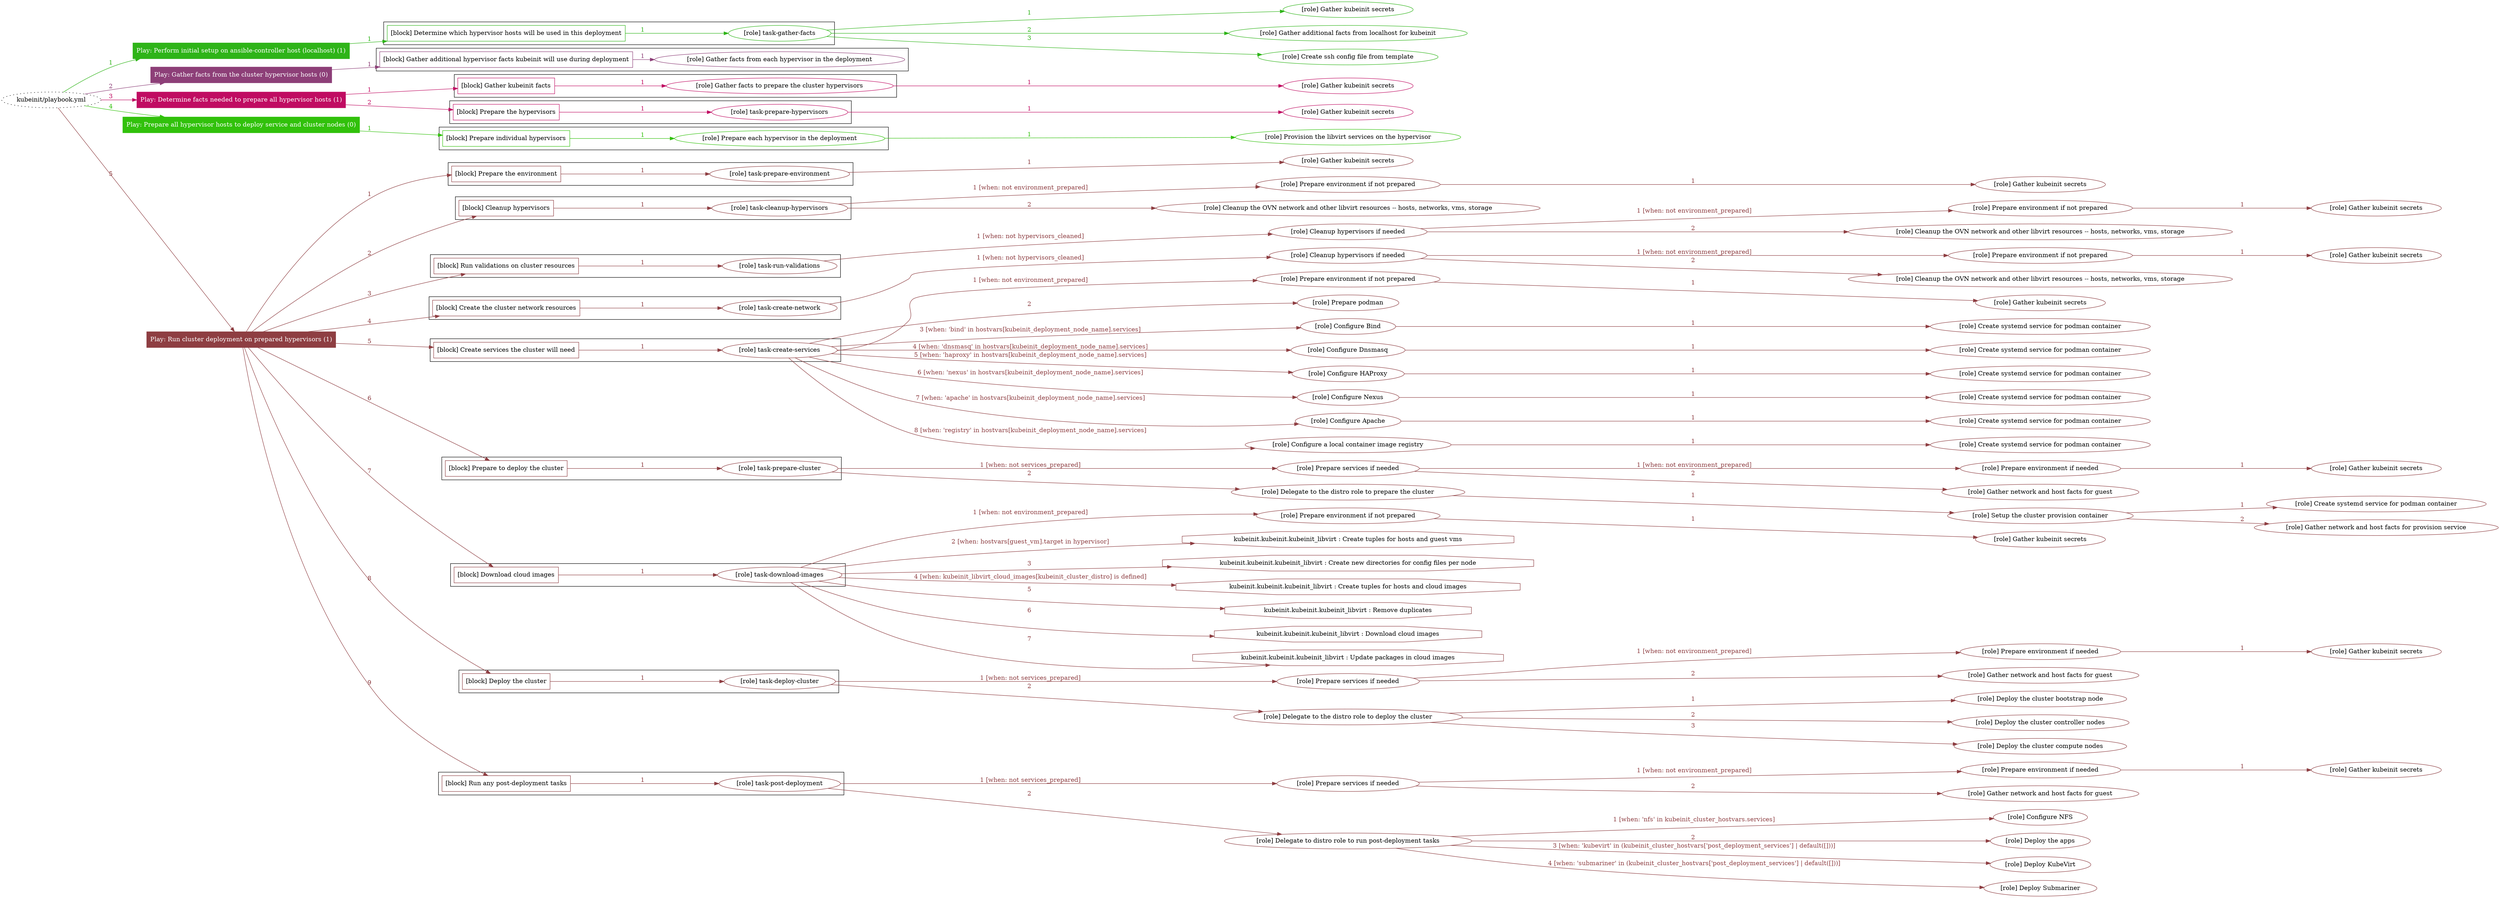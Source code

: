digraph {
	graph [concentrate=true ordering=in rankdir=LR ratio=fill]
	edge [esep=5 sep=10]
	"kubeinit/playbook.yml" [URL="/home/runner/work/kubeinit/kubeinit/kubeinit/playbook.yml" id=playbook_b3130a34 style=dotted]
	play_0af0657c [label="Play: Perform initial setup on ansible-controller host (localhost) (1)" URL="/home/runner/work/kubeinit/kubeinit/kubeinit/playbook.yml" color="#2eb418" fontcolor="#ffffff" id=play_0af0657c shape=box style=filled tooltip=localhost]
	"kubeinit/playbook.yml" -> play_0af0657c [label="1 " color="#2eb418" fontcolor="#2eb418" id=edge_597866a5 labeltooltip="1 " tooltip="1 "]
	subgraph "Gather kubeinit secrets" {
		role_0f30fd26 [label="[role] Gather kubeinit secrets" URL="/home/runner/.ansible/collections/ansible_collections/kubeinit/kubeinit/roles/kubeinit_prepare/tasks/build_hypervisors_group.yml" color="#2eb418" id=role_0f30fd26 tooltip="Gather kubeinit secrets"]
	}
	subgraph "Gather additional facts from localhost for kubeinit" {
		role_2f7a6922 [label="[role] Gather additional facts from localhost for kubeinit" URL="/home/runner/.ansible/collections/ansible_collections/kubeinit/kubeinit/roles/kubeinit_prepare/tasks/build_hypervisors_group.yml" color="#2eb418" id=role_2f7a6922 tooltip="Gather additional facts from localhost for kubeinit"]
	}
	subgraph "Create ssh config file from template" {
		role_49b94e0c [label="[role] Create ssh config file from template" URL="/home/runner/.ansible/collections/ansible_collections/kubeinit/kubeinit/roles/kubeinit_prepare/tasks/build_hypervisors_group.yml" color="#2eb418" id=role_49b94e0c tooltip="Create ssh config file from template"]
	}
	subgraph "task-gather-facts" {
		role_8532ee69 [label="[role] task-gather-facts" URL="/home/runner/work/kubeinit/kubeinit/kubeinit/playbook.yml" color="#2eb418" id=role_8532ee69 tooltip="task-gather-facts"]
		role_8532ee69 -> role_0f30fd26 [label="1 " color="#2eb418" fontcolor="#2eb418" id=edge_c4d5879e labeltooltip="1 " tooltip="1 "]
		role_8532ee69 -> role_2f7a6922 [label="2 " color="#2eb418" fontcolor="#2eb418" id=edge_60206c04 labeltooltip="2 " tooltip="2 "]
		role_8532ee69 -> role_49b94e0c [label="3 " color="#2eb418" fontcolor="#2eb418" id=edge_dd8685fa labeltooltip="3 " tooltip="3 "]
	}
	subgraph "Play: Perform initial setup on ansible-controller host (localhost) (1)" {
		play_0af0657c -> block_23bbd742 [label=1 color="#2eb418" fontcolor="#2eb418" id=edge_716fdcf0 labeltooltip=1 tooltip=1]
		subgraph cluster_block_23bbd742 {
			block_23bbd742 [label="[block] Determine which hypervisor hosts will be used in this deployment" URL="/home/runner/work/kubeinit/kubeinit/kubeinit/playbook.yml" color="#2eb418" id=block_23bbd742 labeltooltip="Determine which hypervisor hosts will be used in this deployment" shape=box tooltip="Determine which hypervisor hosts will be used in this deployment"]
			block_23bbd742 -> role_8532ee69 [label="1 " color="#2eb418" fontcolor="#2eb418" id=edge_65e6b454 labeltooltip="1 " tooltip="1 "]
		}
	}
	play_32181880 [label="Play: Gather facts from the cluster hypervisor hosts (0)" URL="/home/runner/work/kubeinit/kubeinit/kubeinit/playbook.yml" color="#8d3f78" fontcolor="#ffffff" id=play_32181880 shape=box style=filled tooltip="Play: Gather facts from the cluster hypervisor hosts (0)"]
	"kubeinit/playbook.yml" -> play_32181880 [label="2 " color="#8d3f78" fontcolor="#8d3f78" id=edge_7d4611d8 labeltooltip="2 " tooltip="2 "]
	subgraph "Gather facts from each hypervisor in the deployment" {
		role_6519c4ef [label="[role] Gather facts from each hypervisor in the deployment" URL="/home/runner/work/kubeinit/kubeinit/kubeinit/playbook.yml" color="#8d3f78" id=role_6519c4ef tooltip="Gather facts from each hypervisor in the deployment"]
	}
	subgraph "Play: Gather facts from the cluster hypervisor hosts (0)" {
		play_32181880 -> block_c1af0745 [label=1 color="#8d3f78" fontcolor="#8d3f78" id=edge_ec1a65cc labeltooltip=1 tooltip=1]
		subgraph cluster_block_c1af0745 {
			block_c1af0745 [label="[block] Gather additional hypervisor facts kubeinit will use during deployment" URL="/home/runner/work/kubeinit/kubeinit/kubeinit/playbook.yml" color="#8d3f78" id=block_c1af0745 labeltooltip="Gather additional hypervisor facts kubeinit will use during deployment" shape=box tooltip="Gather additional hypervisor facts kubeinit will use during deployment"]
			block_c1af0745 -> role_6519c4ef [label="1 " color="#8d3f78" fontcolor="#8d3f78" id=edge_8c2d2a55 labeltooltip="1 " tooltip="1 "]
		}
	}
	play_4714c52c [label="Play: Determine facts needed to prepare all hypervisor hosts (1)" URL="/home/runner/work/kubeinit/kubeinit/kubeinit/playbook.yml" color="#c00c62" fontcolor="#ffffff" id=play_4714c52c shape=box style=filled tooltip=localhost]
	"kubeinit/playbook.yml" -> play_4714c52c [label="3 " color="#c00c62" fontcolor="#c00c62" id=edge_c0df793c labeltooltip="3 " tooltip="3 "]
	subgraph "Gather kubeinit secrets" {
		role_348aed49 [label="[role] Gather kubeinit secrets" URL="/home/runner/.ansible/collections/ansible_collections/kubeinit/kubeinit/roles/kubeinit_prepare/tasks/gather_kubeinit_facts.yml" color="#c00c62" id=role_348aed49 tooltip="Gather kubeinit secrets"]
	}
	subgraph "Gather facts to prepare the cluster hypervisors" {
		role_c9ccd4f3 [label="[role] Gather facts to prepare the cluster hypervisors" URL="/home/runner/work/kubeinit/kubeinit/kubeinit/playbook.yml" color="#c00c62" id=role_c9ccd4f3 tooltip="Gather facts to prepare the cluster hypervisors"]
		role_c9ccd4f3 -> role_348aed49 [label="1 " color="#c00c62" fontcolor="#c00c62" id=edge_b076c130 labeltooltip="1 " tooltip="1 "]
	}
	subgraph "Gather kubeinit secrets" {
		role_68035bec [label="[role] Gather kubeinit secrets" URL="/home/runner/.ansible/collections/ansible_collections/kubeinit/kubeinit/roles/kubeinit_prepare/tasks/gather_kubeinit_facts.yml" color="#c00c62" id=role_68035bec tooltip="Gather kubeinit secrets"]
	}
	subgraph "task-prepare-hypervisors" {
		role_b3e7b8cc [label="[role] task-prepare-hypervisors" URL="/home/runner/work/kubeinit/kubeinit/kubeinit/playbook.yml" color="#c00c62" id=role_b3e7b8cc tooltip="task-prepare-hypervisors"]
		role_b3e7b8cc -> role_68035bec [label="1 " color="#c00c62" fontcolor="#c00c62" id=edge_6169520d labeltooltip="1 " tooltip="1 "]
	}
	subgraph "Play: Determine facts needed to prepare all hypervisor hosts (1)" {
		play_4714c52c -> block_4c7312d0 [label=1 color="#c00c62" fontcolor="#c00c62" id=edge_8527beb1 labeltooltip=1 tooltip=1]
		subgraph cluster_block_4c7312d0 {
			block_4c7312d0 [label="[block] Gather kubeinit facts" URL="/home/runner/work/kubeinit/kubeinit/kubeinit/playbook.yml" color="#c00c62" id=block_4c7312d0 labeltooltip="Gather kubeinit facts" shape=box tooltip="Gather kubeinit facts"]
			block_4c7312d0 -> role_c9ccd4f3 [label="1 " color="#c00c62" fontcolor="#c00c62" id=edge_970a3434 labeltooltip="1 " tooltip="1 "]
		}
		play_4714c52c -> block_d7180247 [label=2 color="#c00c62" fontcolor="#c00c62" id=edge_70b7baf6 labeltooltip=2 tooltip=2]
		subgraph cluster_block_d7180247 {
			block_d7180247 [label="[block] Prepare the hypervisors" URL="/home/runner/work/kubeinit/kubeinit/kubeinit/playbook.yml" color="#c00c62" id=block_d7180247 labeltooltip="Prepare the hypervisors" shape=box tooltip="Prepare the hypervisors"]
			block_d7180247 -> role_b3e7b8cc [label="1 " color="#c00c62" fontcolor="#c00c62" id=edge_b661a0e3 labeltooltip="1 " tooltip="1 "]
		}
	}
	play_1dd97160 [label="Play: Prepare all hypervisor hosts to deploy service and cluster nodes (0)" URL="/home/runner/work/kubeinit/kubeinit/kubeinit/playbook.yml" color="#31c10b" fontcolor="#ffffff" id=play_1dd97160 shape=box style=filled tooltip="Play: Prepare all hypervisor hosts to deploy service and cluster nodes (0)"]
	"kubeinit/playbook.yml" -> play_1dd97160 [label="4 " color="#31c10b" fontcolor="#31c10b" id=edge_a74164a0 labeltooltip="4 " tooltip="4 "]
	subgraph "Provision the libvirt services on the hypervisor" {
		role_bb404f04 [label="[role] Provision the libvirt services on the hypervisor" URL="/home/runner/.ansible/collections/ansible_collections/kubeinit/kubeinit/roles/kubeinit_prepare/tasks/prepare_hypervisor.yml" color="#31c10b" id=role_bb404f04 tooltip="Provision the libvirt services on the hypervisor"]
	}
	subgraph "Prepare each hypervisor in the deployment" {
		role_95328de0 [label="[role] Prepare each hypervisor in the deployment" URL="/home/runner/work/kubeinit/kubeinit/kubeinit/playbook.yml" color="#31c10b" id=role_95328de0 tooltip="Prepare each hypervisor in the deployment"]
		role_95328de0 -> role_bb404f04 [label="1 " color="#31c10b" fontcolor="#31c10b" id=edge_92580766 labeltooltip="1 " tooltip="1 "]
	}
	subgraph "Play: Prepare all hypervisor hosts to deploy service and cluster nodes (0)" {
		play_1dd97160 -> block_ed40b846 [label=1 color="#31c10b" fontcolor="#31c10b" id=edge_08dc3089 labeltooltip=1 tooltip=1]
		subgraph cluster_block_ed40b846 {
			block_ed40b846 [label="[block] Prepare individual hypervisors" URL="/home/runner/work/kubeinit/kubeinit/kubeinit/playbook.yml" color="#31c10b" id=block_ed40b846 labeltooltip="Prepare individual hypervisors" shape=box tooltip="Prepare individual hypervisors"]
			block_ed40b846 -> role_95328de0 [label="1 " color="#31c10b" fontcolor="#31c10b" id=edge_d58c0745 labeltooltip="1 " tooltip="1 "]
		}
	}
	play_1d27b175 [label="Play: Run cluster deployment on prepared hypervisors (1)" URL="/home/runner/work/kubeinit/kubeinit/kubeinit/playbook.yml" color="#8e3e42" fontcolor="#ffffff" id=play_1d27b175 shape=box style=filled tooltip=localhost]
	"kubeinit/playbook.yml" -> play_1d27b175 [label="5 " color="#8e3e42" fontcolor="#8e3e42" id=edge_23236728 labeltooltip="5 " tooltip="5 "]
	subgraph "Gather kubeinit secrets" {
		role_685b1cc0 [label="[role] Gather kubeinit secrets" URL="/home/runner/.ansible/collections/ansible_collections/kubeinit/kubeinit/roles/kubeinit_prepare/tasks/gather_kubeinit_facts.yml" color="#8e3e42" id=role_685b1cc0 tooltip="Gather kubeinit secrets"]
	}
	subgraph "task-prepare-environment" {
		role_8e852e61 [label="[role] task-prepare-environment" URL="/home/runner/work/kubeinit/kubeinit/kubeinit/playbook.yml" color="#8e3e42" id=role_8e852e61 tooltip="task-prepare-environment"]
		role_8e852e61 -> role_685b1cc0 [label="1 " color="#8e3e42" fontcolor="#8e3e42" id=edge_e1c5bd26 labeltooltip="1 " tooltip="1 "]
	}
	subgraph "Gather kubeinit secrets" {
		role_f1f1ee1c [label="[role] Gather kubeinit secrets" URL="/home/runner/.ansible/collections/ansible_collections/kubeinit/kubeinit/roles/kubeinit_prepare/tasks/gather_kubeinit_facts.yml" color="#8e3e42" id=role_f1f1ee1c tooltip="Gather kubeinit secrets"]
	}
	subgraph "Prepare environment if not prepared" {
		role_130882fd [label="[role] Prepare environment if not prepared" URL="/home/runner/.ansible/collections/ansible_collections/kubeinit/kubeinit/roles/kubeinit_prepare/tasks/cleanup_hypervisors.yml" color="#8e3e42" id=role_130882fd tooltip="Prepare environment if not prepared"]
		role_130882fd -> role_f1f1ee1c [label="1 " color="#8e3e42" fontcolor="#8e3e42" id=edge_a22bed72 labeltooltip="1 " tooltip="1 "]
	}
	subgraph "Cleanup the OVN network and other libvirt resources -- hosts, networks, vms, storage" {
		role_4d4ccfd5 [label="[role] Cleanup the OVN network and other libvirt resources -- hosts, networks, vms, storage" URL="/home/runner/.ansible/collections/ansible_collections/kubeinit/kubeinit/roles/kubeinit_prepare/tasks/cleanup_hypervisors.yml" color="#8e3e42" id=role_4d4ccfd5 tooltip="Cleanup the OVN network and other libvirt resources -- hosts, networks, vms, storage"]
	}
	subgraph "task-cleanup-hypervisors" {
		role_b41f67bc [label="[role] task-cleanup-hypervisors" URL="/home/runner/work/kubeinit/kubeinit/kubeinit/playbook.yml" color="#8e3e42" id=role_b41f67bc tooltip="task-cleanup-hypervisors"]
		role_b41f67bc -> role_130882fd [label="1 [when: not environment_prepared]" color="#8e3e42" fontcolor="#8e3e42" id=edge_d477da7f labeltooltip="1 [when: not environment_prepared]" tooltip="1 [when: not environment_prepared]"]
		role_b41f67bc -> role_4d4ccfd5 [label="2 " color="#8e3e42" fontcolor="#8e3e42" id=edge_69a2efc3 labeltooltip="2 " tooltip="2 "]
	}
	subgraph "Gather kubeinit secrets" {
		role_e9cb10b6 [label="[role] Gather kubeinit secrets" URL="/home/runner/.ansible/collections/ansible_collections/kubeinit/kubeinit/roles/kubeinit_prepare/tasks/gather_kubeinit_facts.yml" color="#8e3e42" id=role_e9cb10b6 tooltip="Gather kubeinit secrets"]
	}
	subgraph "Prepare environment if not prepared" {
		role_79da5016 [label="[role] Prepare environment if not prepared" URL="/home/runner/.ansible/collections/ansible_collections/kubeinit/kubeinit/roles/kubeinit_prepare/tasks/cleanup_hypervisors.yml" color="#8e3e42" id=role_79da5016 tooltip="Prepare environment if not prepared"]
		role_79da5016 -> role_e9cb10b6 [label="1 " color="#8e3e42" fontcolor="#8e3e42" id=edge_62951243 labeltooltip="1 " tooltip="1 "]
	}
	subgraph "Cleanup the OVN network and other libvirt resources -- hosts, networks, vms, storage" {
		role_19651945 [label="[role] Cleanup the OVN network and other libvirt resources -- hosts, networks, vms, storage" URL="/home/runner/.ansible/collections/ansible_collections/kubeinit/kubeinit/roles/kubeinit_prepare/tasks/cleanup_hypervisors.yml" color="#8e3e42" id=role_19651945 tooltip="Cleanup the OVN network and other libvirt resources -- hosts, networks, vms, storage"]
	}
	subgraph "Cleanup hypervisors if needed" {
		role_287839d8 [label="[role] Cleanup hypervisors if needed" URL="/home/runner/.ansible/collections/ansible_collections/kubeinit/kubeinit/roles/kubeinit_validations/tasks/main.yml" color="#8e3e42" id=role_287839d8 tooltip="Cleanup hypervisors if needed"]
		role_287839d8 -> role_79da5016 [label="1 [when: not environment_prepared]" color="#8e3e42" fontcolor="#8e3e42" id=edge_6f7fe920 labeltooltip="1 [when: not environment_prepared]" tooltip="1 [when: not environment_prepared]"]
		role_287839d8 -> role_19651945 [label="2 " color="#8e3e42" fontcolor="#8e3e42" id=edge_46722836 labeltooltip="2 " tooltip="2 "]
	}
	subgraph "task-run-validations" {
		role_cd085058 [label="[role] task-run-validations" URL="/home/runner/work/kubeinit/kubeinit/kubeinit/playbook.yml" color="#8e3e42" id=role_cd085058 tooltip="task-run-validations"]
		role_cd085058 -> role_287839d8 [label="1 [when: not hypervisors_cleaned]" color="#8e3e42" fontcolor="#8e3e42" id=edge_450c3d16 labeltooltip="1 [when: not hypervisors_cleaned]" tooltip="1 [when: not hypervisors_cleaned]"]
	}
	subgraph "Gather kubeinit secrets" {
		role_e9f942f0 [label="[role] Gather kubeinit secrets" URL="/home/runner/.ansible/collections/ansible_collections/kubeinit/kubeinit/roles/kubeinit_prepare/tasks/gather_kubeinit_facts.yml" color="#8e3e42" id=role_e9f942f0 tooltip="Gather kubeinit secrets"]
	}
	subgraph "Prepare environment if not prepared" {
		role_b2dbfd6f [label="[role] Prepare environment if not prepared" URL="/home/runner/.ansible/collections/ansible_collections/kubeinit/kubeinit/roles/kubeinit_prepare/tasks/cleanup_hypervisors.yml" color="#8e3e42" id=role_b2dbfd6f tooltip="Prepare environment if not prepared"]
		role_b2dbfd6f -> role_e9f942f0 [label="1 " color="#8e3e42" fontcolor="#8e3e42" id=edge_6056b7ed labeltooltip="1 " tooltip="1 "]
	}
	subgraph "Cleanup the OVN network and other libvirt resources -- hosts, networks, vms, storage" {
		role_a6f8ee05 [label="[role] Cleanup the OVN network and other libvirt resources -- hosts, networks, vms, storage" URL="/home/runner/.ansible/collections/ansible_collections/kubeinit/kubeinit/roles/kubeinit_prepare/tasks/cleanup_hypervisors.yml" color="#8e3e42" id=role_a6f8ee05 tooltip="Cleanup the OVN network and other libvirt resources -- hosts, networks, vms, storage"]
	}
	subgraph "Cleanup hypervisors if needed" {
		role_0269eb6f [label="[role] Cleanup hypervisors if needed" URL="/home/runner/.ansible/collections/ansible_collections/kubeinit/kubeinit/roles/kubeinit_libvirt/tasks/create_network.yml" color="#8e3e42" id=role_0269eb6f tooltip="Cleanup hypervisors if needed"]
		role_0269eb6f -> role_b2dbfd6f [label="1 [when: not environment_prepared]" color="#8e3e42" fontcolor="#8e3e42" id=edge_a2b70aa7 labeltooltip="1 [when: not environment_prepared]" tooltip="1 [when: not environment_prepared]"]
		role_0269eb6f -> role_a6f8ee05 [label="2 " color="#8e3e42" fontcolor="#8e3e42" id=edge_7ca83061 labeltooltip="2 " tooltip="2 "]
	}
	subgraph "task-create-network" {
		role_ccef7027 [label="[role] task-create-network" URL="/home/runner/work/kubeinit/kubeinit/kubeinit/playbook.yml" color="#8e3e42" id=role_ccef7027 tooltip="task-create-network"]
		role_ccef7027 -> role_0269eb6f [label="1 [when: not hypervisors_cleaned]" color="#8e3e42" fontcolor="#8e3e42" id=edge_498f5f52 labeltooltip="1 [when: not hypervisors_cleaned]" tooltip="1 [when: not hypervisors_cleaned]"]
	}
	subgraph "Gather kubeinit secrets" {
		role_d13aef08 [label="[role] Gather kubeinit secrets" URL="/home/runner/.ansible/collections/ansible_collections/kubeinit/kubeinit/roles/kubeinit_prepare/tasks/gather_kubeinit_facts.yml" color="#8e3e42" id=role_d13aef08 tooltip="Gather kubeinit secrets"]
	}
	subgraph "Prepare environment if not prepared" {
		role_3b13c709 [label="[role] Prepare environment if not prepared" URL="/home/runner/.ansible/collections/ansible_collections/kubeinit/kubeinit/roles/kubeinit_services/tasks/main.yml" color="#8e3e42" id=role_3b13c709 tooltip="Prepare environment if not prepared"]
		role_3b13c709 -> role_d13aef08 [label="1 " color="#8e3e42" fontcolor="#8e3e42" id=edge_b9030410 labeltooltip="1 " tooltip="1 "]
	}
	subgraph "Prepare podman" {
		role_ac25b9ce [label="[role] Prepare podman" URL="/home/runner/.ansible/collections/ansible_collections/kubeinit/kubeinit/roles/kubeinit_services/tasks/00_create_service_pod.yml" color="#8e3e42" id=role_ac25b9ce tooltip="Prepare podman"]
	}
	subgraph "Create systemd service for podman container" {
		role_18557760 [label="[role] Create systemd service for podman container" URL="/home/runner/.ansible/collections/ansible_collections/kubeinit/kubeinit/roles/kubeinit_bind/tasks/main.yml" color="#8e3e42" id=role_18557760 tooltip="Create systemd service for podman container"]
	}
	subgraph "Configure Bind" {
		role_690923f2 [label="[role] Configure Bind" URL="/home/runner/.ansible/collections/ansible_collections/kubeinit/kubeinit/roles/kubeinit_services/tasks/start_services_containers.yml" color="#8e3e42" id=role_690923f2 tooltip="Configure Bind"]
		role_690923f2 -> role_18557760 [label="1 " color="#8e3e42" fontcolor="#8e3e42" id=edge_131444d6 labeltooltip="1 " tooltip="1 "]
	}
	subgraph "Create systemd service for podman container" {
		role_4083af64 [label="[role] Create systemd service for podman container" URL="/home/runner/.ansible/collections/ansible_collections/kubeinit/kubeinit/roles/kubeinit_dnsmasq/tasks/main.yml" color="#8e3e42" id=role_4083af64 tooltip="Create systemd service for podman container"]
	}
	subgraph "Configure Dnsmasq" {
		role_4c1bdcca [label="[role] Configure Dnsmasq" URL="/home/runner/.ansible/collections/ansible_collections/kubeinit/kubeinit/roles/kubeinit_services/tasks/start_services_containers.yml" color="#8e3e42" id=role_4c1bdcca tooltip="Configure Dnsmasq"]
		role_4c1bdcca -> role_4083af64 [label="1 " color="#8e3e42" fontcolor="#8e3e42" id=edge_a3fdb6af labeltooltip="1 " tooltip="1 "]
	}
	subgraph "Create systemd service for podman container" {
		role_fde01bc3 [label="[role] Create systemd service for podman container" URL="/home/runner/.ansible/collections/ansible_collections/kubeinit/kubeinit/roles/kubeinit_haproxy/tasks/main.yml" color="#8e3e42" id=role_fde01bc3 tooltip="Create systemd service for podman container"]
	}
	subgraph "Configure HAProxy" {
		role_6de7d5eb [label="[role] Configure HAProxy" URL="/home/runner/.ansible/collections/ansible_collections/kubeinit/kubeinit/roles/kubeinit_services/tasks/start_services_containers.yml" color="#8e3e42" id=role_6de7d5eb tooltip="Configure HAProxy"]
		role_6de7d5eb -> role_fde01bc3 [label="1 " color="#8e3e42" fontcolor="#8e3e42" id=edge_2c0ee9c5 labeltooltip="1 " tooltip="1 "]
	}
	subgraph "Create systemd service for podman container" {
		role_6e082805 [label="[role] Create systemd service for podman container" URL="/home/runner/.ansible/collections/ansible_collections/kubeinit/kubeinit/roles/kubeinit_nexus/tasks/main.yml" color="#8e3e42" id=role_6e082805 tooltip="Create systemd service for podman container"]
	}
	subgraph "Configure Nexus" {
		role_76d4ea48 [label="[role] Configure Nexus" URL="/home/runner/.ansible/collections/ansible_collections/kubeinit/kubeinit/roles/kubeinit_services/tasks/start_services_containers.yml" color="#8e3e42" id=role_76d4ea48 tooltip="Configure Nexus"]
		role_76d4ea48 -> role_6e082805 [label="1 " color="#8e3e42" fontcolor="#8e3e42" id=edge_9ef39803 labeltooltip="1 " tooltip="1 "]
	}
	subgraph "Create systemd service for podman container" {
		role_26c851dd [label="[role] Create systemd service for podman container" URL="/home/runner/.ansible/collections/ansible_collections/kubeinit/kubeinit/roles/kubeinit_apache/tasks/main.yml" color="#8e3e42" id=role_26c851dd tooltip="Create systemd service for podman container"]
	}
	subgraph "Configure Apache" {
		role_4c76b3b2 [label="[role] Configure Apache" URL="/home/runner/.ansible/collections/ansible_collections/kubeinit/kubeinit/roles/kubeinit_services/tasks/start_services_containers.yml" color="#8e3e42" id=role_4c76b3b2 tooltip="Configure Apache"]
		role_4c76b3b2 -> role_26c851dd [label="1 " color="#8e3e42" fontcolor="#8e3e42" id=edge_64877e13 labeltooltip="1 " tooltip="1 "]
	}
	subgraph "Create systemd service for podman container" {
		role_7e207e16 [label="[role] Create systemd service for podman container" URL="/home/runner/.ansible/collections/ansible_collections/kubeinit/kubeinit/roles/kubeinit_registry/tasks/main.yml" color="#8e3e42" id=role_7e207e16 tooltip="Create systemd service for podman container"]
	}
	subgraph "Configure a local container image registry" {
		role_11f78ee1 [label="[role] Configure a local container image registry" URL="/home/runner/.ansible/collections/ansible_collections/kubeinit/kubeinit/roles/kubeinit_services/tasks/start_services_containers.yml" color="#8e3e42" id=role_11f78ee1 tooltip="Configure a local container image registry"]
		role_11f78ee1 -> role_7e207e16 [label="1 " color="#8e3e42" fontcolor="#8e3e42" id=edge_30f09d45 labeltooltip="1 " tooltip="1 "]
	}
	subgraph "task-create-services" {
		role_be1d4c75 [label="[role] task-create-services" URL="/home/runner/work/kubeinit/kubeinit/kubeinit/playbook.yml" color="#8e3e42" id=role_be1d4c75 tooltip="task-create-services"]
		role_be1d4c75 -> role_3b13c709 [label="1 [when: not environment_prepared]" color="#8e3e42" fontcolor="#8e3e42" id=edge_a1abb93e labeltooltip="1 [when: not environment_prepared]" tooltip="1 [when: not environment_prepared]"]
		role_be1d4c75 -> role_ac25b9ce [label="2 " color="#8e3e42" fontcolor="#8e3e42" id=edge_fcdf467c labeltooltip="2 " tooltip="2 "]
		role_be1d4c75 -> role_690923f2 [label="3 [when: 'bind' in hostvars[kubeinit_deployment_node_name].services]" color="#8e3e42" fontcolor="#8e3e42" id=edge_f7fe2303 labeltooltip="3 [when: 'bind' in hostvars[kubeinit_deployment_node_name].services]" tooltip="3 [when: 'bind' in hostvars[kubeinit_deployment_node_name].services]"]
		role_be1d4c75 -> role_4c1bdcca [label="4 [when: 'dnsmasq' in hostvars[kubeinit_deployment_node_name].services]" color="#8e3e42" fontcolor="#8e3e42" id=edge_e979ab83 labeltooltip="4 [when: 'dnsmasq' in hostvars[kubeinit_deployment_node_name].services]" tooltip="4 [when: 'dnsmasq' in hostvars[kubeinit_deployment_node_name].services]"]
		role_be1d4c75 -> role_6de7d5eb [label="5 [when: 'haproxy' in hostvars[kubeinit_deployment_node_name].services]" color="#8e3e42" fontcolor="#8e3e42" id=edge_9bc2ec22 labeltooltip="5 [when: 'haproxy' in hostvars[kubeinit_deployment_node_name].services]" tooltip="5 [when: 'haproxy' in hostvars[kubeinit_deployment_node_name].services]"]
		role_be1d4c75 -> role_76d4ea48 [label="6 [when: 'nexus' in hostvars[kubeinit_deployment_node_name].services]" color="#8e3e42" fontcolor="#8e3e42" id=edge_0649ec80 labeltooltip="6 [when: 'nexus' in hostvars[kubeinit_deployment_node_name].services]" tooltip="6 [when: 'nexus' in hostvars[kubeinit_deployment_node_name].services]"]
		role_be1d4c75 -> role_4c76b3b2 [label="7 [when: 'apache' in hostvars[kubeinit_deployment_node_name].services]" color="#8e3e42" fontcolor="#8e3e42" id=edge_672bbdea labeltooltip="7 [when: 'apache' in hostvars[kubeinit_deployment_node_name].services]" tooltip="7 [when: 'apache' in hostvars[kubeinit_deployment_node_name].services]"]
		role_be1d4c75 -> role_11f78ee1 [label="8 [when: 'registry' in hostvars[kubeinit_deployment_node_name].services]" color="#8e3e42" fontcolor="#8e3e42" id=edge_a5347a17 labeltooltip="8 [when: 'registry' in hostvars[kubeinit_deployment_node_name].services]" tooltip="8 [when: 'registry' in hostvars[kubeinit_deployment_node_name].services]"]
	}
	subgraph "Gather kubeinit secrets" {
		role_367f7896 [label="[role] Gather kubeinit secrets" URL="/home/runner/.ansible/collections/ansible_collections/kubeinit/kubeinit/roles/kubeinit_prepare/tasks/gather_kubeinit_facts.yml" color="#8e3e42" id=role_367f7896 tooltip="Gather kubeinit secrets"]
	}
	subgraph "Prepare environment if needed" {
		role_58e56779 [label="[role] Prepare environment if needed" URL="/home/runner/.ansible/collections/ansible_collections/kubeinit/kubeinit/roles/kubeinit_services/tasks/prepare_services.yml" color="#8e3e42" id=role_58e56779 tooltip="Prepare environment if needed"]
		role_58e56779 -> role_367f7896 [label="1 " color="#8e3e42" fontcolor="#8e3e42" id=edge_2adcdbfa labeltooltip="1 " tooltip="1 "]
	}
	subgraph "Gather network and host facts for guest" {
		role_e18463d1 [label="[role] Gather network and host facts for guest" URL="/home/runner/.ansible/collections/ansible_collections/kubeinit/kubeinit/roles/kubeinit_services/tasks/prepare_services.yml" color="#8e3e42" id=role_e18463d1 tooltip="Gather network and host facts for guest"]
	}
	subgraph "Prepare services if needed" {
		role_c4effb6b [label="[role] Prepare services if needed" URL="/home/runner/.ansible/collections/ansible_collections/kubeinit/kubeinit/roles/kubeinit_prepare/tasks/prepare_cluster.yml" color="#8e3e42" id=role_c4effb6b tooltip="Prepare services if needed"]
		role_c4effb6b -> role_58e56779 [label="1 [when: not environment_prepared]" color="#8e3e42" fontcolor="#8e3e42" id=edge_07af9e70 labeltooltip="1 [when: not environment_prepared]" tooltip="1 [when: not environment_prepared]"]
		role_c4effb6b -> role_e18463d1 [label="2 " color="#8e3e42" fontcolor="#8e3e42" id=edge_1e70bf7f labeltooltip="2 " tooltip="2 "]
	}
	subgraph "Create systemd service for podman container" {
		role_bec567b1 [label="[role] Create systemd service for podman container" URL="/home/runner/.ansible/collections/ansible_collections/kubeinit/kubeinit/roles/kubeinit_services/tasks/create_provision_container.yml" color="#8e3e42" id=role_bec567b1 tooltip="Create systemd service for podman container"]
	}
	subgraph "Gather network and host facts for provision service" {
		role_49b6c7e6 [label="[role] Gather network and host facts for provision service" URL="/home/runner/.ansible/collections/ansible_collections/kubeinit/kubeinit/roles/kubeinit_services/tasks/create_provision_container.yml" color="#8e3e42" id=role_49b6c7e6 tooltip="Gather network and host facts for provision service"]
	}
	subgraph "Setup the cluster provision container" {
		role_370f11d6 [label="[role] Setup the cluster provision container" URL="/home/runner/.ansible/collections/ansible_collections/kubeinit/kubeinit/roles/kubeinit_okd/tasks/prepare_cluster.yml" color="#8e3e42" id=role_370f11d6 tooltip="Setup the cluster provision container"]
		role_370f11d6 -> role_bec567b1 [label="1 " color="#8e3e42" fontcolor="#8e3e42" id=edge_f940a005 labeltooltip="1 " tooltip="1 "]
		role_370f11d6 -> role_49b6c7e6 [label="2 " color="#8e3e42" fontcolor="#8e3e42" id=edge_14073bb0 labeltooltip="2 " tooltip="2 "]
	}
	subgraph "Delegate to the distro role to prepare the cluster" {
		role_3c7e37a4 [label="[role] Delegate to the distro role to prepare the cluster" URL="/home/runner/.ansible/collections/ansible_collections/kubeinit/kubeinit/roles/kubeinit_prepare/tasks/prepare_cluster.yml" color="#8e3e42" id=role_3c7e37a4 tooltip="Delegate to the distro role to prepare the cluster"]
		role_3c7e37a4 -> role_370f11d6 [label="1 " color="#8e3e42" fontcolor="#8e3e42" id=edge_1bd84d2e labeltooltip="1 " tooltip="1 "]
	}
	subgraph "task-prepare-cluster" {
		role_b8db3bc2 [label="[role] task-prepare-cluster" URL="/home/runner/work/kubeinit/kubeinit/kubeinit/playbook.yml" color="#8e3e42" id=role_b8db3bc2 tooltip="task-prepare-cluster"]
		role_b8db3bc2 -> role_c4effb6b [label="1 [when: not services_prepared]" color="#8e3e42" fontcolor="#8e3e42" id=edge_d800689c labeltooltip="1 [when: not services_prepared]" tooltip="1 [when: not services_prepared]"]
		role_b8db3bc2 -> role_3c7e37a4 [label="2 " color="#8e3e42" fontcolor="#8e3e42" id=edge_14bda92e labeltooltip="2 " tooltip="2 "]
	}
	subgraph "Gather kubeinit secrets" {
		role_8f43a46f [label="[role] Gather kubeinit secrets" URL="/home/runner/.ansible/collections/ansible_collections/kubeinit/kubeinit/roles/kubeinit_prepare/tasks/gather_kubeinit_facts.yml" color="#8e3e42" id=role_8f43a46f tooltip="Gather kubeinit secrets"]
	}
	subgraph "Prepare environment if not prepared" {
		role_8c5b997d [label="[role] Prepare environment if not prepared" URL="/home/runner/.ansible/collections/ansible_collections/kubeinit/kubeinit/roles/kubeinit_libvirt/tasks/download_cloud_images.yml" color="#8e3e42" id=role_8c5b997d tooltip="Prepare environment if not prepared"]
		role_8c5b997d -> role_8f43a46f [label="1 " color="#8e3e42" fontcolor="#8e3e42" id=edge_20b7e94c labeltooltip="1 " tooltip="1 "]
	}
	subgraph "task-download-images" {
		role_8a1d95ae [label="[role] task-download-images" URL="/home/runner/work/kubeinit/kubeinit/kubeinit/playbook.yml" color="#8e3e42" id=role_8a1d95ae tooltip="task-download-images"]
		role_8a1d95ae -> role_8c5b997d [label="1 [when: not environment_prepared]" color="#8e3e42" fontcolor="#8e3e42" id=edge_a24a2551 labeltooltip="1 [when: not environment_prepared]" tooltip="1 [when: not environment_prepared]"]
		task_a703d01b [label="kubeinit.kubeinit.kubeinit_libvirt : Create tuples for hosts and guest vms" URL="/home/runner/.ansible/collections/ansible_collections/kubeinit/kubeinit/roles/kubeinit_libvirt/tasks/download_cloud_images.yml" color="#8e3e42" id=task_a703d01b shape=octagon tooltip="kubeinit.kubeinit.kubeinit_libvirt : Create tuples for hosts and guest vms"]
		role_8a1d95ae -> task_a703d01b [label="2 [when: hostvars[guest_vm].target in hypervisor]" color="#8e3e42" fontcolor="#8e3e42" id=edge_b6ddea6e labeltooltip="2 [when: hostvars[guest_vm].target in hypervisor]" tooltip="2 [when: hostvars[guest_vm].target in hypervisor]"]
		task_bea959bb [label="kubeinit.kubeinit.kubeinit_libvirt : Create new directories for config files per node" URL="/home/runner/.ansible/collections/ansible_collections/kubeinit/kubeinit/roles/kubeinit_libvirt/tasks/download_cloud_images.yml" color="#8e3e42" id=task_bea959bb shape=octagon tooltip="kubeinit.kubeinit.kubeinit_libvirt : Create new directories for config files per node"]
		role_8a1d95ae -> task_bea959bb [label="3 " color="#8e3e42" fontcolor="#8e3e42" id=edge_ad1a634f labeltooltip="3 " tooltip="3 "]
		task_a0137fd8 [label="kubeinit.kubeinit.kubeinit_libvirt : Create tuples for hosts and cloud images" URL="/home/runner/.ansible/collections/ansible_collections/kubeinit/kubeinit/roles/kubeinit_libvirt/tasks/download_cloud_images.yml" color="#8e3e42" id=task_a0137fd8 shape=octagon tooltip="kubeinit.kubeinit.kubeinit_libvirt : Create tuples for hosts and cloud images"]
		role_8a1d95ae -> task_a0137fd8 [label="4 [when: kubeinit_libvirt_cloud_images[kubeinit_cluster_distro] is defined]" color="#8e3e42" fontcolor="#8e3e42" id=edge_e6b2de92 labeltooltip="4 [when: kubeinit_libvirt_cloud_images[kubeinit_cluster_distro] is defined]" tooltip="4 [when: kubeinit_libvirt_cloud_images[kubeinit_cluster_distro] is defined]"]
		task_2d9bc8fa [label="kubeinit.kubeinit.kubeinit_libvirt : Remove duplicates" URL="/home/runner/.ansible/collections/ansible_collections/kubeinit/kubeinit/roles/kubeinit_libvirt/tasks/download_cloud_images.yml" color="#8e3e42" id=task_2d9bc8fa shape=octagon tooltip="kubeinit.kubeinit.kubeinit_libvirt : Remove duplicates"]
		role_8a1d95ae -> task_2d9bc8fa [label="5 " color="#8e3e42" fontcolor="#8e3e42" id=edge_ad049efe labeltooltip="5 " tooltip="5 "]
		task_aab39fff [label="kubeinit.kubeinit.kubeinit_libvirt : Download cloud images" URL="/home/runner/.ansible/collections/ansible_collections/kubeinit/kubeinit/roles/kubeinit_libvirt/tasks/download_cloud_images.yml" color="#8e3e42" id=task_aab39fff shape=octagon tooltip="kubeinit.kubeinit.kubeinit_libvirt : Download cloud images"]
		role_8a1d95ae -> task_aab39fff [label="6 " color="#8e3e42" fontcolor="#8e3e42" id=edge_3e01aed3 labeltooltip="6 " tooltip="6 "]
		task_a3386b69 [label="kubeinit.kubeinit.kubeinit_libvirt : Update packages in cloud images" URL="/home/runner/.ansible/collections/ansible_collections/kubeinit/kubeinit/roles/kubeinit_libvirt/tasks/download_cloud_images.yml" color="#8e3e42" id=task_a3386b69 shape=octagon tooltip="kubeinit.kubeinit.kubeinit_libvirt : Update packages in cloud images"]
		role_8a1d95ae -> task_a3386b69 [label="7 " color="#8e3e42" fontcolor="#8e3e42" id=edge_18496fbc labeltooltip="7 " tooltip="7 "]
	}
	subgraph "Gather kubeinit secrets" {
		role_bcd67a4f [label="[role] Gather kubeinit secrets" URL="/home/runner/.ansible/collections/ansible_collections/kubeinit/kubeinit/roles/kubeinit_prepare/tasks/gather_kubeinit_facts.yml" color="#8e3e42" id=role_bcd67a4f tooltip="Gather kubeinit secrets"]
	}
	subgraph "Prepare environment if needed" {
		role_1d5db4e7 [label="[role] Prepare environment if needed" URL="/home/runner/.ansible/collections/ansible_collections/kubeinit/kubeinit/roles/kubeinit_services/tasks/prepare_services.yml" color="#8e3e42" id=role_1d5db4e7 tooltip="Prepare environment if needed"]
		role_1d5db4e7 -> role_bcd67a4f [label="1 " color="#8e3e42" fontcolor="#8e3e42" id=edge_86e7d500 labeltooltip="1 " tooltip="1 "]
	}
	subgraph "Gather network and host facts for guest" {
		role_90484b3e [label="[role] Gather network and host facts for guest" URL="/home/runner/.ansible/collections/ansible_collections/kubeinit/kubeinit/roles/kubeinit_services/tasks/prepare_services.yml" color="#8e3e42" id=role_90484b3e tooltip="Gather network and host facts for guest"]
	}
	subgraph "Prepare services if needed" {
		role_e6d6294c [label="[role] Prepare services if needed" URL="/home/runner/.ansible/collections/ansible_collections/kubeinit/kubeinit/roles/kubeinit_prepare/tasks/deploy_cluster.yml" color="#8e3e42" id=role_e6d6294c tooltip="Prepare services if needed"]
		role_e6d6294c -> role_1d5db4e7 [label="1 [when: not environment_prepared]" color="#8e3e42" fontcolor="#8e3e42" id=edge_ee0d8ae0 labeltooltip="1 [when: not environment_prepared]" tooltip="1 [when: not environment_prepared]"]
		role_e6d6294c -> role_90484b3e [label="2 " color="#8e3e42" fontcolor="#8e3e42" id=edge_928817be labeltooltip="2 " tooltip="2 "]
	}
	subgraph "Deploy the cluster bootstrap node" {
		role_1da6da04 [label="[role] Deploy the cluster bootstrap node" URL="/home/runner/.ansible/collections/ansible_collections/kubeinit/kubeinit/roles/kubeinit_okd/tasks/main.yml" color="#8e3e42" id=role_1da6da04 tooltip="Deploy the cluster bootstrap node"]
	}
	subgraph "Deploy the cluster controller nodes" {
		role_408d37c6 [label="[role] Deploy the cluster controller nodes" URL="/home/runner/.ansible/collections/ansible_collections/kubeinit/kubeinit/roles/kubeinit_okd/tasks/main.yml" color="#8e3e42" id=role_408d37c6 tooltip="Deploy the cluster controller nodes"]
	}
	subgraph "Deploy the cluster compute nodes" {
		role_7fc9053d [label="[role] Deploy the cluster compute nodes" URL="/home/runner/.ansible/collections/ansible_collections/kubeinit/kubeinit/roles/kubeinit_okd/tasks/main.yml" color="#8e3e42" id=role_7fc9053d tooltip="Deploy the cluster compute nodes"]
	}
	subgraph "Delegate to the distro role to deploy the cluster" {
		role_dd8d15d7 [label="[role] Delegate to the distro role to deploy the cluster" URL="/home/runner/.ansible/collections/ansible_collections/kubeinit/kubeinit/roles/kubeinit_prepare/tasks/deploy_cluster.yml" color="#8e3e42" id=role_dd8d15d7 tooltip="Delegate to the distro role to deploy the cluster"]
		role_dd8d15d7 -> role_1da6da04 [label="1 " color="#8e3e42" fontcolor="#8e3e42" id=edge_b41e7fb0 labeltooltip="1 " tooltip="1 "]
		role_dd8d15d7 -> role_408d37c6 [label="2 " color="#8e3e42" fontcolor="#8e3e42" id=edge_9e85070e labeltooltip="2 " tooltip="2 "]
		role_dd8d15d7 -> role_7fc9053d [label="3 " color="#8e3e42" fontcolor="#8e3e42" id=edge_9b2360b3 labeltooltip="3 " tooltip="3 "]
	}
	subgraph "task-deploy-cluster" {
		role_25a909ad [label="[role] task-deploy-cluster" URL="/home/runner/work/kubeinit/kubeinit/kubeinit/playbook.yml" color="#8e3e42" id=role_25a909ad tooltip="task-deploy-cluster"]
		role_25a909ad -> role_e6d6294c [label="1 [when: not services_prepared]" color="#8e3e42" fontcolor="#8e3e42" id=edge_c73316c3 labeltooltip="1 [when: not services_prepared]" tooltip="1 [when: not services_prepared]"]
		role_25a909ad -> role_dd8d15d7 [label="2 " color="#8e3e42" fontcolor="#8e3e42" id=edge_cbe444a8 labeltooltip="2 " tooltip="2 "]
	}
	subgraph "Gather kubeinit secrets" {
		role_33abd917 [label="[role] Gather kubeinit secrets" URL="/home/runner/.ansible/collections/ansible_collections/kubeinit/kubeinit/roles/kubeinit_prepare/tasks/gather_kubeinit_facts.yml" color="#8e3e42" id=role_33abd917 tooltip="Gather kubeinit secrets"]
	}
	subgraph "Prepare environment if needed" {
		role_c55b3961 [label="[role] Prepare environment if needed" URL="/home/runner/.ansible/collections/ansible_collections/kubeinit/kubeinit/roles/kubeinit_services/tasks/prepare_services.yml" color="#8e3e42" id=role_c55b3961 tooltip="Prepare environment if needed"]
		role_c55b3961 -> role_33abd917 [label="1 " color="#8e3e42" fontcolor="#8e3e42" id=edge_c6954e01 labeltooltip="1 " tooltip="1 "]
	}
	subgraph "Gather network and host facts for guest" {
		role_feb8aded [label="[role] Gather network and host facts for guest" URL="/home/runner/.ansible/collections/ansible_collections/kubeinit/kubeinit/roles/kubeinit_services/tasks/prepare_services.yml" color="#8e3e42" id=role_feb8aded tooltip="Gather network and host facts for guest"]
	}
	subgraph "Prepare services if needed" {
		role_e89973b6 [label="[role] Prepare services if needed" URL="/home/runner/.ansible/collections/ansible_collections/kubeinit/kubeinit/roles/kubeinit_prepare/tasks/post_deployment.yml" color="#8e3e42" id=role_e89973b6 tooltip="Prepare services if needed"]
		role_e89973b6 -> role_c55b3961 [label="1 [when: not environment_prepared]" color="#8e3e42" fontcolor="#8e3e42" id=edge_496bd32e labeltooltip="1 [when: not environment_prepared]" tooltip="1 [when: not environment_prepared]"]
		role_e89973b6 -> role_feb8aded [label="2 " color="#8e3e42" fontcolor="#8e3e42" id=edge_729c312b labeltooltip="2 " tooltip="2 "]
	}
	subgraph "Configure NFS" {
		role_8c34ac13 [label="[role] Configure NFS" URL="/home/runner/.ansible/collections/ansible_collections/kubeinit/kubeinit/roles/kubeinit_okd/tasks/post_deployment_tasks.yml" color="#8e3e42" id=role_8c34ac13 tooltip="Configure NFS"]
	}
	subgraph "Deploy the apps" {
		role_7da77863 [label="[role] Deploy the apps" URL="/home/runner/.ansible/collections/ansible_collections/kubeinit/kubeinit/roles/kubeinit_okd/tasks/post_deployment_tasks.yml" color="#8e3e42" id=role_7da77863 tooltip="Deploy the apps"]
	}
	subgraph "Deploy KubeVirt" {
		role_4c85cd26 [label="[role] Deploy KubeVirt" URL="/home/runner/.ansible/collections/ansible_collections/kubeinit/kubeinit/roles/kubeinit_okd/tasks/post_deployment_tasks.yml" color="#8e3e42" id=role_4c85cd26 tooltip="Deploy KubeVirt"]
	}
	subgraph "Deploy Submariner" {
		role_97c38d36 [label="[role] Deploy Submariner" URL="/home/runner/.ansible/collections/ansible_collections/kubeinit/kubeinit/roles/kubeinit_okd/tasks/post_deployment_tasks.yml" color="#8e3e42" id=role_97c38d36 tooltip="Deploy Submariner"]
	}
	subgraph "Delegate to distro role to run post-deployment tasks" {
		role_830fc0c0 [label="[role] Delegate to distro role to run post-deployment tasks" URL="/home/runner/.ansible/collections/ansible_collections/kubeinit/kubeinit/roles/kubeinit_prepare/tasks/post_deployment.yml" color="#8e3e42" id=role_830fc0c0 tooltip="Delegate to distro role to run post-deployment tasks"]
		role_830fc0c0 -> role_8c34ac13 [label="1 [when: 'nfs' in kubeinit_cluster_hostvars.services]" color="#8e3e42" fontcolor="#8e3e42" id=edge_ee91f5a7 labeltooltip="1 [when: 'nfs' in kubeinit_cluster_hostvars.services]" tooltip="1 [when: 'nfs' in kubeinit_cluster_hostvars.services]"]
		role_830fc0c0 -> role_7da77863 [label="2 " color="#8e3e42" fontcolor="#8e3e42" id=edge_937ba126 labeltooltip="2 " tooltip="2 "]
		role_830fc0c0 -> role_4c85cd26 [label="3 [when: 'kubevirt' in (kubeinit_cluster_hostvars['post_deployment_services'] | default([]))]" color="#8e3e42" fontcolor="#8e3e42" id=edge_0b8146dc labeltooltip="3 [when: 'kubevirt' in (kubeinit_cluster_hostvars['post_deployment_services'] | default([]))]" tooltip="3 [when: 'kubevirt' in (kubeinit_cluster_hostvars['post_deployment_services'] | default([]))]"]
		role_830fc0c0 -> role_97c38d36 [label="4 [when: 'submariner' in (kubeinit_cluster_hostvars['post_deployment_services'] | default([]))]" color="#8e3e42" fontcolor="#8e3e42" id=edge_25b26ad6 labeltooltip="4 [when: 'submariner' in (kubeinit_cluster_hostvars['post_deployment_services'] | default([]))]" tooltip="4 [when: 'submariner' in (kubeinit_cluster_hostvars['post_deployment_services'] | default([]))]"]
	}
	subgraph "task-post-deployment" {
		role_6211b19c [label="[role] task-post-deployment" URL="/home/runner/work/kubeinit/kubeinit/kubeinit/playbook.yml" color="#8e3e42" id=role_6211b19c tooltip="task-post-deployment"]
		role_6211b19c -> role_e89973b6 [label="1 [when: not services_prepared]" color="#8e3e42" fontcolor="#8e3e42" id=edge_fecd4396 labeltooltip="1 [when: not services_prepared]" tooltip="1 [when: not services_prepared]"]
		role_6211b19c -> role_830fc0c0 [label="2 " color="#8e3e42" fontcolor="#8e3e42" id=edge_3f644e8b labeltooltip="2 " tooltip="2 "]
	}
	subgraph "Play: Run cluster deployment on prepared hypervisors (1)" {
		play_1d27b175 -> block_9057b923 [label=1 color="#8e3e42" fontcolor="#8e3e42" id=edge_3d7057d5 labeltooltip=1 tooltip=1]
		subgraph cluster_block_9057b923 {
			block_9057b923 [label="[block] Prepare the environment" URL="/home/runner/work/kubeinit/kubeinit/kubeinit/playbook.yml" color="#8e3e42" id=block_9057b923 labeltooltip="Prepare the environment" shape=box tooltip="Prepare the environment"]
			block_9057b923 -> role_8e852e61 [label="1 " color="#8e3e42" fontcolor="#8e3e42" id=edge_7a941ffd labeltooltip="1 " tooltip="1 "]
		}
		play_1d27b175 -> block_978d8b37 [label=2 color="#8e3e42" fontcolor="#8e3e42" id=edge_3e306566 labeltooltip=2 tooltip=2]
		subgraph cluster_block_978d8b37 {
			block_978d8b37 [label="[block] Cleanup hypervisors" URL="/home/runner/work/kubeinit/kubeinit/kubeinit/playbook.yml" color="#8e3e42" id=block_978d8b37 labeltooltip="Cleanup hypervisors" shape=box tooltip="Cleanup hypervisors"]
			block_978d8b37 -> role_b41f67bc [label="1 " color="#8e3e42" fontcolor="#8e3e42" id=edge_58e86ae8 labeltooltip="1 " tooltip="1 "]
		}
		play_1d27b175 -> block_fd9b6a33 [label=3 color="#8e3e42" fontcolor="#8e3e42" id=edge_47fbd2da labeltooltip=3 tooltip=3]
		subgraph cluster_block_fd9b6a33 {
			block_fd9b6a33 [label="[block] Run validations on cluster resources" URL="/home/runner/work/kubeinit/kubeinit/kubeinit/playbook.yml" color="#8e3e42" id=block_fd9b6a33 labeltooltip="Run validations on cluster resources" shape=box tooltip="Run validations on cluster resources"]
			block_fd9b6a33 -> role_cd085058 [label="1 " color="#8e3e42" fontcolor="#8e3e42" id=edge_ed1f0e34 labeltooltip="1 " tooltip="1 "]
		}
		play_1d27b175 -> block_a9cf2ee7 [label=4 color="#8e3e42" fontcolor="#8e3e42" id=edge_d890a829 labeltooltip=4 tooltip=4]
		subgraph cluster_block_a9cf2ee7 {
			block_a9cf2ee7 [label="[block] Create the cluster network resources" URL="/home/runner/work/kubeinit/kubeinit/kubeinit/playbook.yml" color="#8e3e42" id=block_a9cf2ee7 labeltooltip="Create the cluster network resources" shape=box tooltip="Create the cluster network resources"]
			block_a9cf2ee7 -> role_ccef7027 [label="1 " color="#8e3e42" fontcolor="#8e3e42" id=edge_b509112f labeltooltip="1 " tooltip="1 "]
		}
		play_1d27b175 -> block_0a7d7eaf [label=5 color="#8e3e42" fontcolor="#8e3e42" id=edge_c936714a labeltooltip=5 tooltip=5]
		subgraph cluster_block_0a7d7eaf {
			block_0a7d7eaf [label="[block] Create services the cluster will need" URL="/home/runner/work/kubeinit/kubeinit/kubeinit/playbook.yml" color="#8e3e42" id=block_0a7d7eaf labeltooltip="Create services the cluster will need" shape=box tooltip="Create services the cluster will need"]
			block_0a7d7eaf -> role_be1d4c75 [label="1 " color="#8e3e42" fontcolor="#8e3e42" id=edge_e2f20cbc labeltooltip="1 " tooltip="1 "]
		}
		play_1d27b175 -> block_b29d26eb [label=6 color="#8e3e42" fontcolor="#8e3e42" id=edge_51c0d0e3 labeltooltip=6 tooltip=6]
		subgraph cluster_block_b29d26eb {
			block_b29d26eb [label="[block] Prepare to deploy the cluster" URL="/home/runner/work/kubeinit/kubeinit/kubeinit/playbook.yml" color="#8e3e42" id=block_b29d26eb labeltooltip="Prepare to deploy the cluster" shape=box tooltip="Prepare to deploy the cluster"]
			block_b29d26eb -> role_b8db3bc2 [label="1 " color="#8e3e42" fontcolor="#8e3e42" id=edge_a2b5f4bf labeltooltip="1 " tooltip="1 "]
		}
		play_1d27b175 -> block_3efa27a6 [label=7 color="#8e3e42" fontcolor="#8e3e42" id=edge_50353356 labeltooltip=7 tooltip=7]
		subgraph cluster_block_3efa27a6 {
			block_3efa27a6 [label="[block] Download cloud images" URL="/home/runner/work/kubeinit/kubeinit/kubeinit/playbook.yml" color="#8e3e42" id=block_3efa27a6 labeltooltip="Download cloud images" shape=box tooltip="Download cloud images"]
			block_3efa27a6 -> role_8a1d95ae [label="1 " color="#8e3e42" fontcolor="#8e3e42" id=edge_01a388b3 labeltooltip="1 " tooltip="1 "]
		}
		play_1d27b175 -> block_e7d80739 [label=8 color="#8e3e42" fontcolor="#8e3e42" id=edge_c3bcfc99 labeltooltip=8 tooltip=8]
		subgraph cluster_block_e7d80739 {
			block_e7d80739 [label="[block] Deploy the cluster" URL="/home/runner/work/kubeinit/kubeinit/kubeinit/playbook.yml" color="#8e3e42" id=block_e7d80739 labeltooltip="Deploy the cluster" shape=box tooltip="Deploy the cluster"]
			block_e7d80739 -> role_25a909ad [label="1 " color="#8e3e42" fontcolor="#8e3e42" id=edge_2d99b1e5 labeltooltip="1 " tooltip="1 "]
		}
		play_1d27b175 -> block_aedc92cb [label=9 color="#8e3e42" fontcolor="#8e3e42" id=edge_ce6a6889 labeltooltip=9 tooltip=9]
		subgraph cluster_block_aedc92cb {
			block_aedc92cb [label="[block] Run any post-deployment tasks" URL="/home/runner/work/kubeinit/kubeinit/kubeinit/playbook.yml" color="#8e3e42" id=block_aedc92cb labeltooltip="Run any post-deployment tasks" shape=box tooltip="Run any post-deployment tasks"]
			block_aedc92cb -> role_6211b19c [label="1 " color="#8e3e42" fontcolor="#8e3e42" id=edge_efe238ad labeltooltip="1 " tooltip="1 "]
		}
	}
}
